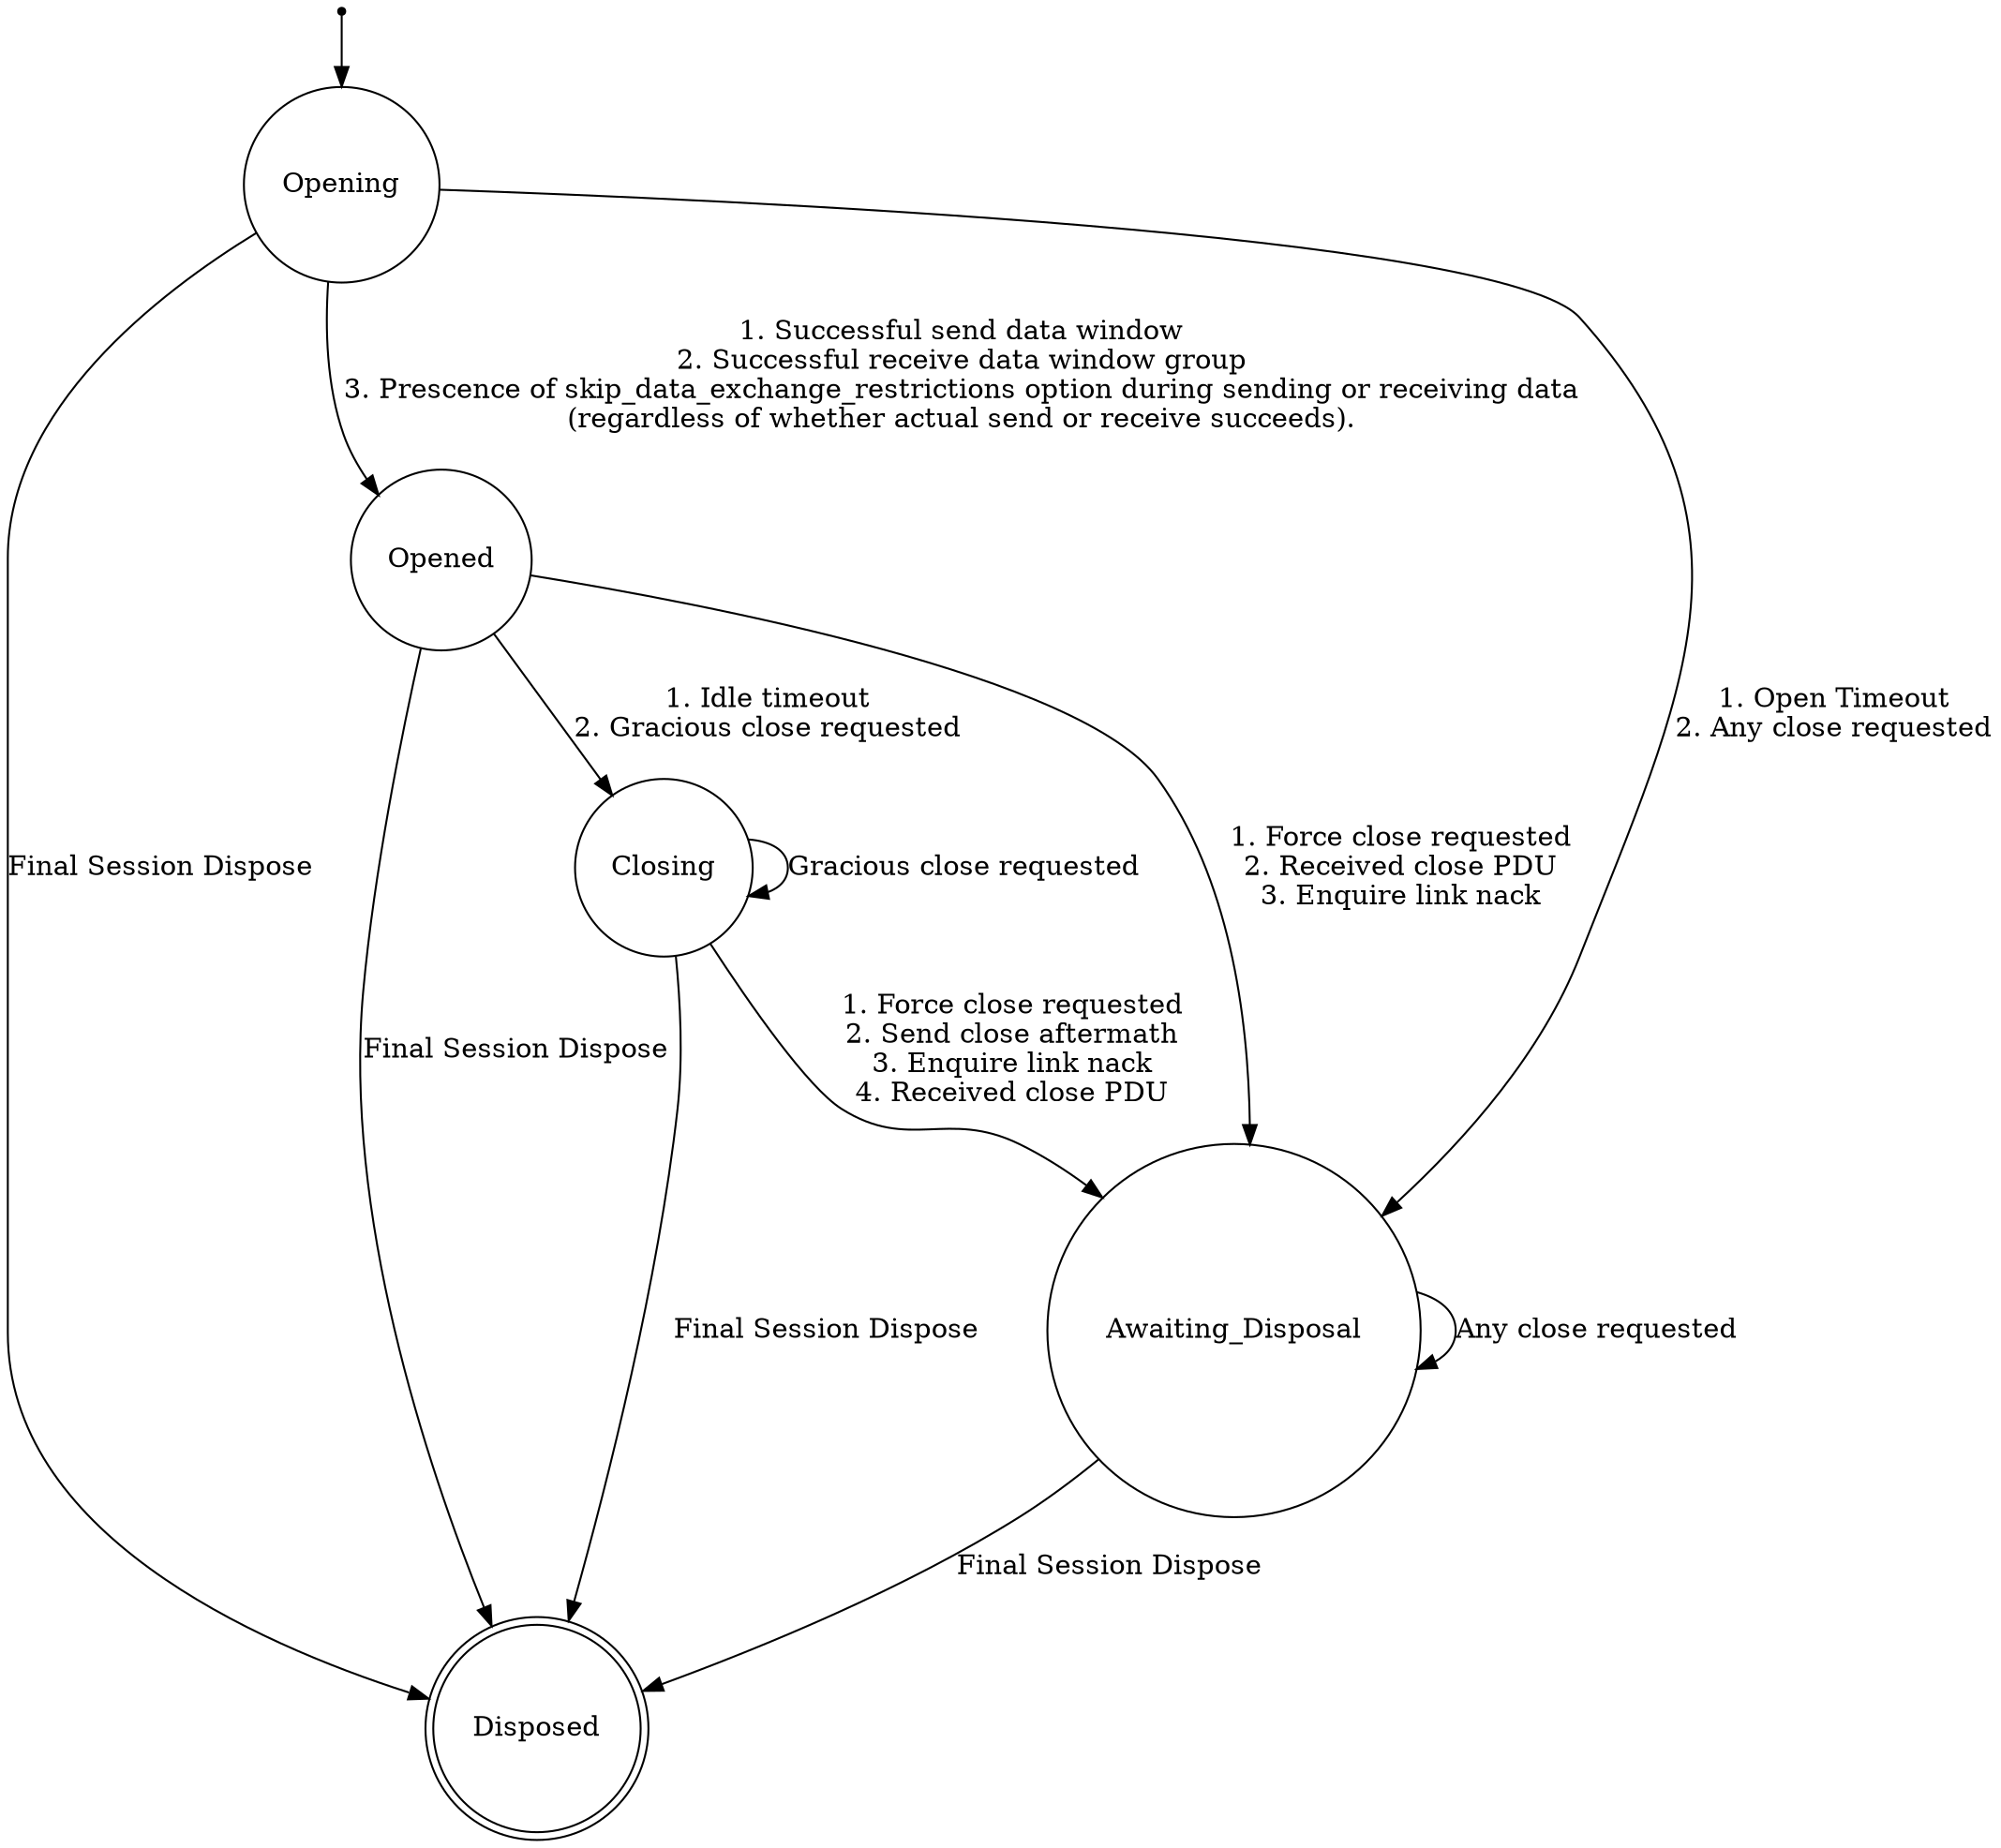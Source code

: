 digraph finite_state_machine {
	//rankdir=LR;
	//size="8,5"
	node [shape = point]; start_state;
	node [shape = doublecircle ] Disposed;
	node [shape = circle];
	start_state -> Opening;
	Opening -> Opened [ label=<
		1. Successful send data window<br/>
		2. Successful receive data window group<br/>
		3. Prescence of skip_data_exchange_restrictions option during sending or receiving data<br/>(regardless of whether actual send or receive succeeds).
	>];
	Opened -> Closing [ label = <
		1. Idle timeout<br/>
		2. Gracious close requested
	>];
	Closing -> Closing [ label = "Gracious close requested" ];
	Closing -> Awaiting_Disposal [label = <
		1. Force close requested<br/>
		2. Send close aftermath<br/>
		3. Enquire link nack<br/>
		4. Received close PDU
	>];
	Opened -> Awaiting_Disposal [ label = <
		1. Force close requested<br/>
		2. Received close PDU<br/>
		3. Enquire link nack		
	>];
	Opening -> Awaiting_Disposal [ label = <
		1. Open Timeout<br/>
		2. Any close requested
	>];
	Awaiting_Disposal -> Awaiting_Disposal [ label = "Any close requested" ];
	Opening -> Disposed [ label = "Final Session Dispose" ];
	Opened -> Disposed [ label = "Final Session Dispose" ];
	Closing -> Disposed [ label = "Final Session Dispose" ];
	Awaiting_Disposal -> Disposed [ label = "Final Session Dispose" ];
}